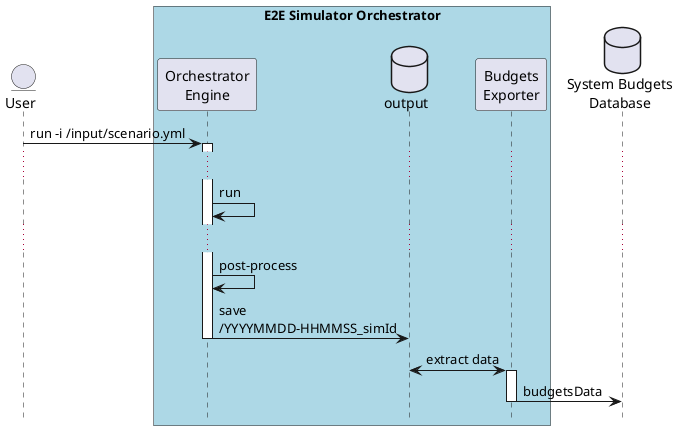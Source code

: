 @startuml
hide footbox
!pragma teoz true

entity "User" as u

box "E2E Simulator Orchestrator" #LightBlue
participant "Orchestrator\nEngine" as orch
database output as ou
participant "Budgets\nExporter" as hndl
end box

database "System Budgets\nDatabase" as srv

u -> orch: run -i /input/scenario.yml
activate orch
...
orch -> orch: run
...
orch -> orch: post-process
orch -> ou: save\n/YYYYMMDD-HHMMSS_simId
deactivate orch
hndl <-> ou: extract data
activate hndl
hndl -> srv: budgetsData
deactivate hndl

@enduml